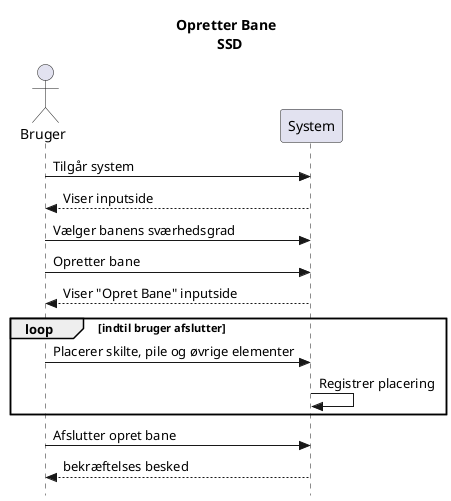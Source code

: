 @startuml Opretter Bane
title Opretter Bane \n SSD 
skinparam style strictuml
actor Bruger
participant System as sys

Bruger-> sys : Tilgår system
Bruger <-- sys : Viser inputside
Bruger -> sys : Vælger banens sværhedsgrad
Bruger -> sys : Opretter bane
Bruger <-- sys : Viser "Opret Bane" inputside
loop indtil bruger afslutter
Bruger -> sys : Placerer skilte, pile og øvrige elementer
sys->sys:Registrer placering
end
Bruger -> sys : Afslutter opret bane 
Bruger <-- sys : bekræftelses besked

@enduml